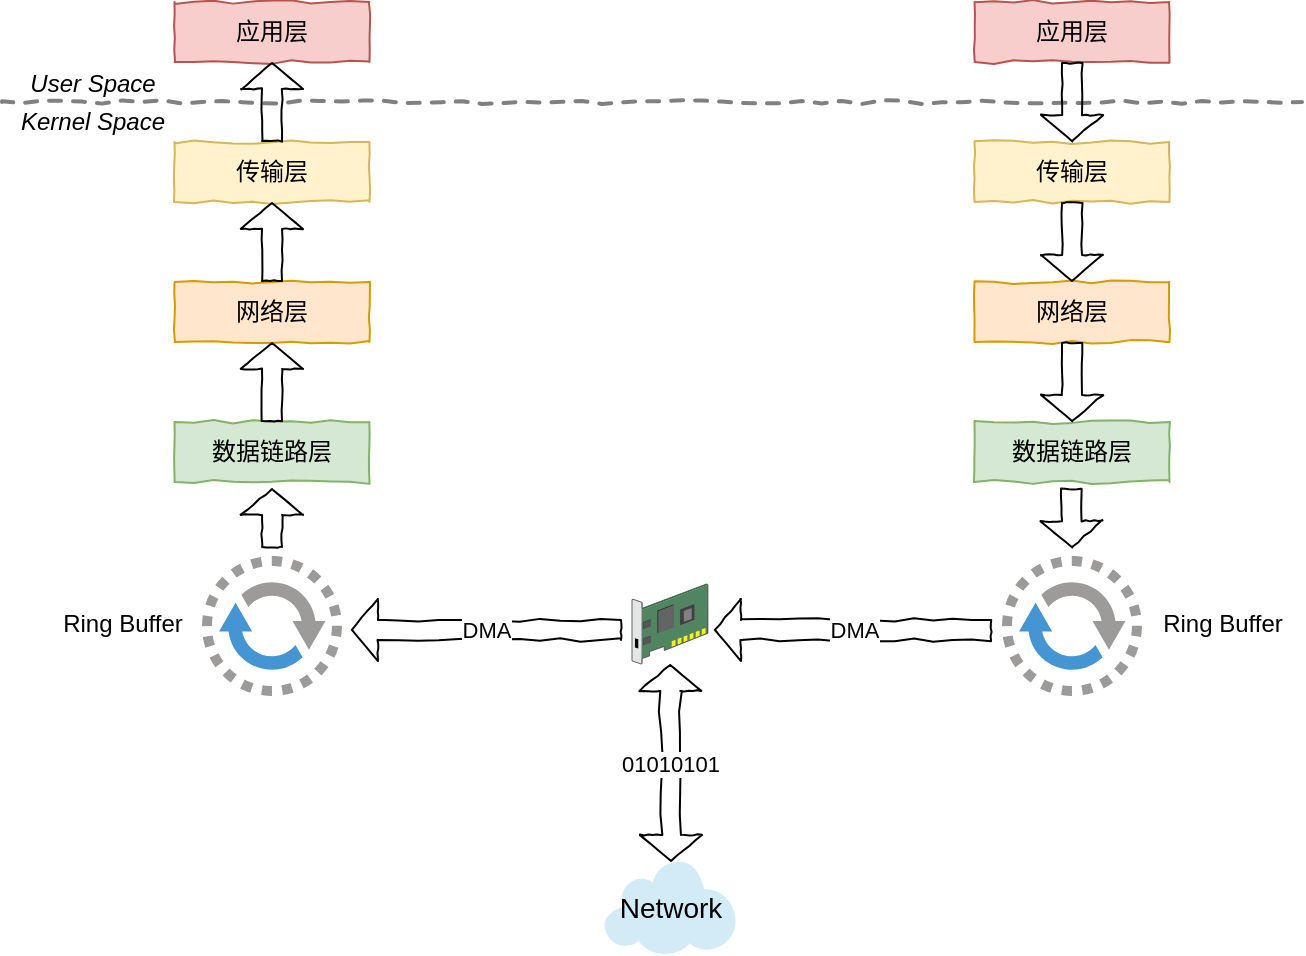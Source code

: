 <mxfile version="20.2.8" type="github">
  <diagram name="Page-1" id="197159a0-c6a4-9194-75a8-e4174976684c">
    <mxGraphModel dx="1214" dy="676" grid="1" gridSize="10" guides="1" tooltips="1" connect="1" arrows="1" fold="1" page="1" pageScale="1.5" pageWidth="1169" pageHeight="826" background="none" math="0" shadow="0">
      <root>
        <mxCell id="0" style=";html=1;" />
        <mxCell id="1" style=";html=1;" parent="0" />
        <mxCell id="1257a543d1cacc4b-9" value="Network" style="shadow=0;dashed=0;html=1;strokeColor=none;fillColor=#4495D1;labelPosition=center;verticalLabelPosition=middle;verticalAlign=middle;shape=mxgraph.veeam.2d.cloud;fontSize=14;align=center;" parent="1" vertex="1">
          <mxGeometry x="571" y="900" width="66" height="46" as="geometry" />
        </mxCell>
        <mxCell id="1257a543d1cacc4b-40" value="" style="shadow=0;dashed=0;html=1;strokeColor=none;fillColor=#4495D1;labelPosition=right;verticalLabelPosition=middle;verticalAlign=middle;shape=mxgraph.veeam.2d.data_mover;fontSize=14;align=left;sketch=0;comic=0;" parent="1" vertex="1">
          <mxGeometry x="370" y="747" width="70" height="70" as="geometry" />
        </mxCell>
        <mxCell id="1257a543d1cacc4b-41" value="" style="shadow=0;dashed=0;html=1;strokeColor=none;fillColor=#4495D1;labelPosition=left;verticalLabelPosition=middle;verticalAlign=middle;shape=mxgraph.veeam.2d.data_mover;fontSize=14;align=right;" parent="1" vertex="1">
          <mxGeometry x="770" y="747" width="70" height="70" as="geometry" />
        </mxCell>
        <mxCell id="1257a543d1cacc4b-50" value="" style="line;strokeWidth=2;html=1;fillColor=none;gradientColor=none;fontSize=14;strokeColor=#808080;dashed=1;comic=1;" parent="1" vertex="1">
          <mxGeometry x="270" y="515" width="650" height="10" as="geometry" />
        </mxCell>
        <mxCell id="6Y4A40ZoxVQJK0zI3ODf-5" value="" style="shadow=0;dashed=0;html=1;labelPosition=center;verticalLabelPosition=bottom;verticalAlign=top;align=center;outlineConnect=0;shape=mxgraph.veeam.3d.network_card;" parent="1" vertex="1">
          <mxGeometry x="585" y="761" width="38" height="40" as="geometry" />
        </mxCell>
        <mxCell id="6Y4A40ZoxVQJK0zI3ODf-13" value="Ring Buffer" style="text;html=1;align=center;verticalAlign=middle;resizable=0;points=[];autosize=1;strokeColor=none;fillColor=none;" parent="1" vertex="1">
          <mxGeometry x="290" y="766" width="80" height="30" as="geometry" />
        </mxCell>
        <mxCell id="6Y4A40ZoxVQJK0zI3ODf-14" value="Ring Buffer" style="text;html=1;align=center;verticalAlign=middle;resizable=0;points=[];autosize=1;strokeColor=none;fillColor=none;" parent="1" vertex="1">
          <mxGeometry x="840" y="766" width="80" height="30" as="geometry" />
        </mxCell>
        <mxCell id="6Y4A40ZoxVQJK0zI3ODf-15" value="数据链路层" style="rounded=0;whiteSpace=wrap;html=1;shadow=0;comic=1;sketch=0;fillColor=#d5e8d4;strokeColor=#82b366;" parent="1" vertex="1">
          <mxGeometry x="356.25" y="680" width="97.5" height="30" as="geometry" />
        </mxCell>
        <mxCell id="6Y4A40ZoxVQJK0zI3ODf-16" value="网络层" style="rounded=0;whiteSpace=wrap;html=1;shadow=0;comic=1;sketch=0;fillColor=#ffe6cc;strokeColor=#d79b00;" parent="1" vertex="1">
          <mxGeometry x="356.25" y="610" width="97.5" height="30" as="geometry" />
        </mxCell>
        <mxCell id="6Y4A40ZoxVQJK0zI3ODf-17" value="传输层" style="rounded=0;whiteSpace=wrap;html=1;shadow=0;comic=1;sketch=0;fillColor=#fff2cc;strokeColor=#d6b656;" parent="1" vertex="1">
          <mxGeometry x="356.25" y="540" width="97.5" height="30" as="geometry" />
        </mxCell>
        <mxCell id="6Y4A40ZoxVQJK0zI3ODf-18" value="应用层" style="rounded=0;whiteSpace=wrap;html=1;shadow=0;comic=1;sketch=0;fillColor=#f8cecc;strokeColor=#b85450;" parent="1" vertex="1">
          <mxGeometry x="356.25" y="470" width="97.5" height="30" as="geometry" />
        </mxCell>
        <mxCell id="6Y4A40ZoxVQJK0zI3ODf-19" value="数据链路层" style="rounded=0;whiteSpace=wrap;html=1;shadow=0;comic=1;sketch=0;fillColor=#d5e8d4;strokeColor=#82b366;" parent="1" vertex="1">
          <mxGeometry x="756.25" y="680" width="97.5" height="30" as="geometry" />
        </mxCell>
        <mxCell id="6Y4A40ZoxVQJK0zI3ODf-20" value="网络层" style="rounded=0;whiteSpace=wrap;html=1;shadow=0;comic=1;sketch=0;fillColor=#ffe6cc;strokeColor=#d79b00;" parent="1" vertex="1">
          <mxGeometry x="756.25" y="610" width="97.5" height="30" as="geometry" />
        </mxCell>
        <mxCell id="6Y4A40ZoxVQJK0zI3ODf-21" value="传输层" style="rounded=0;whiteSpace=wrap;html=1;shadow=0;comic=1;sketch=0;fillColor=#fff2cc;strokeColor=#d6b656;" parent="1" vertex="1">
          <mxGeometry x="756.25" y="540" width="97.5" height="30" as="geometry" />
        </mxCell>
        <mxCell id="6Y4A40ZoxVQJK0zI3ODf-22" value="应用层" style="rounded=0;whiteSpace=wrap;html=1;shadow=0;comic=1;sketch=0;fillColor=#f8cecc;strokeColor=#b85450;" parent="1" vertex="1">
          <mxGeometry x="756.25" y="470" width="97.5" height="30" as="geometry" />
        </mxCell>
        <mxCell id="6Y4A40ZoxVQJK0zI3ODf-23" value="DMA" style="shape=flexArrow;endArrow=classic;html=1;rounded=0;shadow=0;comic=1;sketch=0;startSize=4;endSize=4;sourcePerimeterSpacing=0;targetPerimeterSpacing=0;entryX=1.064;entryY=0.557;entryDx=0;entryDy=0;entryPerimeter=0;" parent="1" edge="1">
          <mxGeometry width="50" height="50" relative="1" as="geometry">
            <mxPoint x="580" y="784" as="sourcePoint" />
            <mxPoint x="444.48" y="783.99" as="targetPoint" />
          </mxGeometry>
        </mxCell>
        <mxCell id="6Y4A40ZoxVQJK0zI3ODf-24" value="DMA" style="shape=flexArrow;endArrow=classic;html=1;rounded=0;shadow=0;comic=1;sketch=0;startSize=4;endSize=4;sourcePerimeterSpacing=0;targetPerimeterSpacing=0;" parent="1" edge="1">
          <mxGeometry width="50" height="50" relative="1" as="geometry">
            <mxPoint x="765" y="784" as="sourcePoint" />
            <mxPoint x="626" y="784" as="targetPoint" />
          </mxGeometry>
        </mxCell>
        <mxCell id="6Y4A40ZoxVQJK0zI3ODf-25" value="01010101" style="shape=flexArrow;endArrow=classic;html=1;rounded=0;shadow=0;comic=1;sketch=0;startSize=4;endSize=4;sourcePerimeterSpacing=0;targetPerimeterSpacing=0;exitX=0.508;exitY=0;exitDx=0;exitDy=0;exitPerimeter=0;startArrow=block;" parent="1" source="1257a543d1cacc4b-9" target="6Y4A40ZoxVQJK0zI3ODf-5" edge="1">
          <mxGeometry width="50" height="50" relative="1" as="geometry">
            <mxPoint x="580" y="870" as="sourcePoint" />
            <mxPoint x="630" y="820" as="targetPoint" />
          </mxGeometry>
        </mxCell>
        <mxCell id="6Y4A40ZoxVQJK0zI3ODf-28" value="" style="shape=flexArrow;endArrow=classic;html=1;rounded=0;shadow=0;comic=1;sketch=0;startSize=4;endSize=4;sourcePerimeterSpacing=0;targetPerimeterSpacing=0;entryX=0.5;entryY=1;entryDx=0;entryDy=0;exitX=0.5;exitY=0;exitDx=0;exitDy=0;" parent="1" source="6Y4A40ZoxVQJK0zI3ODf-15" target="6Y4A40ZoxVQJK0zI3ODf-16" edge="1">
          <mxGeometry width="50" height="50" relative="1" as="geometry">
            <mxPoint x="540" y="650" as="sourcePoint" />
            <mxPoint x="510" y="640" as="targetPoint" />
          </mxGeometry>
        </mxCell>
        <mxCell id="6Y4A40ZoxVQJK0zI3ODf-29" value="" style="shape=flexArrow;endArrow=classic;html=1;rounded=0;shadow=0;comic=1;sketch=0;startSize=4;endSize=4;sourcePerimeterSpacing=0;targetPerimeterSpacing=0;entryX=0.5;entryY=1;entryDx=0;entryDy=0;exitX=0.5;exitY=0;exitDx=0;exitDy=0;" parent="1" source="6Y4A40ZoxVQJK0zI3ODf-16" target="6Y4A40ZoxVQJK0zI3ODf-17" edge="1">
          <mxGeometry width="50" height="50" relative="1" as="geometry">
            <mxPoint x="549" y="690" as="sourcePoint" />
            <mxPoint x="549" y="650" as="targetPoint" />
          </mxGeometry>
        </mxCell>
        <mxCell id="6Y4A40ZoxVQJK0zI3ODf-30" value="" style="shape=flexArrow;endArrow=classic;html=1;rounded=0;shadow=0;comic=1;sketch=0;startSize=4;endSize=4;sourcePerimeterSpacing=0;targetPerimeterSpacing=0;entryX=0.5;entryY=1;entryDx=0;entryDy=0;exitX=0.5;exitY=0;exitDx=0;exitDy=0;" parent="1" source="6Y4A40ZoxVQJK0zI3ODf-17" target="6Y4A40ZoxVQJK0zI3ODf-18" edge="1">
          <mxGeometry width="50" height="50" relative="1" as="geometry">
            <mxPoint x="521" y="620" as="sourcePoint" />
            <mxPoint x="521" y="580" as="targetPoint" />
          </mxGeometry>
        </mxCell>
        <mxCell id="6Y4A40ZoxVQJK0zI3ODf-31" value="" style="shape=flexArrow;endArrow=classic;html=1;rounded=0;shadow=0;comic=1;sketch=0;startSize=4;endSize=4;sourcePerimeterSpacing=0;targetPerimeterSpacing=0;entryX=0.5;entryY=1;entryDx=0;entryDy=0;" parent="1" edge="1">
          <mxGeometry width="50" height="50" relative="1" as="geometry">
            <mxPoint x="405" y="743" as="sourcePoint" />
            <mxPoint x="405" y="713" as="targetPoint" />
          </mxGeometry>
        </mxCell>
        <mxCell id="6Y4A40ZoxVQJK0zI3ODf-32" value="" style="shape=flexArrow;endArrow=classic;html=1;rounded=0;shadow=0;comic=1;sketch=0;startSize=4;endSize=4;sourcePerimeterSpacing=0;targetPerimeterSpacing=0;entryX=0.5;entryY=0;entryDx=0;entryDy=0;exitX=0.5;exitY=1;exitDx=0;exitDy=0;" parent="1" source="6Y4A40ZoxVQJK0zI3ODf-22" target="6Y4A40ZoxVQJK0zI3ODf-21" edge="1">
          <mxGeometry width="50" height="50" relative="1" as="geometry">
            <mxPoint x="547" y="620" as="sourcePoint" />
            <mxPoint x="547" y="580" as="targetPoint" />
          </mxGeometry>
        </mxCell>
        <mxCell id="6Y4A40ZoxVQJK0zI3ODf-33" value="" style="shape=flexArrow;endArrow=classic;html=1;rounded=0;shadow=0;comic=1;sketch=0;startSize=4;endSize=4;sourcePerimeterSpacing=0;targetPerimeterSpacing=0;entryX=0.5;entryY=0;entryDx=0;entryDy=0;exitX=0.5;exitY=1;exitDx=0;exitDy=0;" parent="1" source="6Y4A40ZoxVQJK0zI3ODf-21" target="6Y4A40ZoxVQJK0zI3ODf-20" edge="1">
          <mxGeometry width="50" height="50" relative="1" as="geometry">
            <mxPoint x="712" y="522" as="sourcePoint" />
            <mxPoint x="712" y="562" as="targetPoint" />
          </mxGeometry>
        </mxCell>
        <mxCell id="6Y4A40ZoxVQJK0zI3ODf-34" value="" style="shape=flexArrow;endArrow=classic;html=1;rounded=0;shadow=0;comic=1;sketch=0;startSize=4;endSize=4;sourcePerimeterSpacing=0;targetPerimeterSpacing=0;entryX=0.5;entryY=0;entryDx=0;entryDy=0;exitX=0.5;exitY=1;exitDx=0;exitDy=0;" parent="1" source="6Y4A40ZoxVQJK0zI3ODf-20" target="6Y4A40ZoxVQJK0zI3ODf-19" edge="1">
          <mxGeometry width="50" height="50" relative="1" as="geometry">
            <mxPoint x="688" y="580" as="sourcePoint" />
            <mxPoint x="688" y="620" as="targetPoint" />
          </mxGeometry>
        </mxCell>
        <mxCell id="6Y4A40ZoxVQJK0zI3ODf-35" value="" style="shape=flexArrow;endArrow=classic;html=1;rounded=0;shadow=0;comic=1;sketch=0;startSize=4;endSize=4;sourcePerimeterSpacing=0;targetPerimeterSpacing=0;exitX=0.5;exitY=1;exitDx=0;exitDy=0;" parent="1" edge="1">
          <mxGeometry width="50" height="50" relative="1" as="geometry">
            <mxPoint x="804.5" y="713" as="sourcePoint" />
            <mxPoint x="805" y="743" as="targetPoint" />
          </mxGeometry>
        </mxCell>
        <mxCell id="6Y4A40ZoxVQJK0zI3ODf-36" value="&lt;i&gt;User Space&lt;/i&gt;" style="text;html=1;align=center;verticalAlign=middle;resizable=0;points=[];autosize=1;strokeColor=none;fillColor=none;" parent="1" vertex="1">
          <mxGeometry x="270" y="496" width="90" height="30" as="geometry" />
        </mxCell>
        <mxCell id="6Y4A40ZoxVQJK0zI3ODf-37" value="&lt;i&gt;Kernel Space&lt;/i&gt;" style="text;html=1;align=center;verticalAlign=middle;resizable=0;points=[];autosize=1;strokeColor=none;fillColor=none;" parent="1" vertex="1">
          <mxGeometry x="270" y="515" width="90" height="30" as="geometry" />
        </mxCell>
      </root>
    </mxGraphModel>
  </diagram>
</mxfile>
